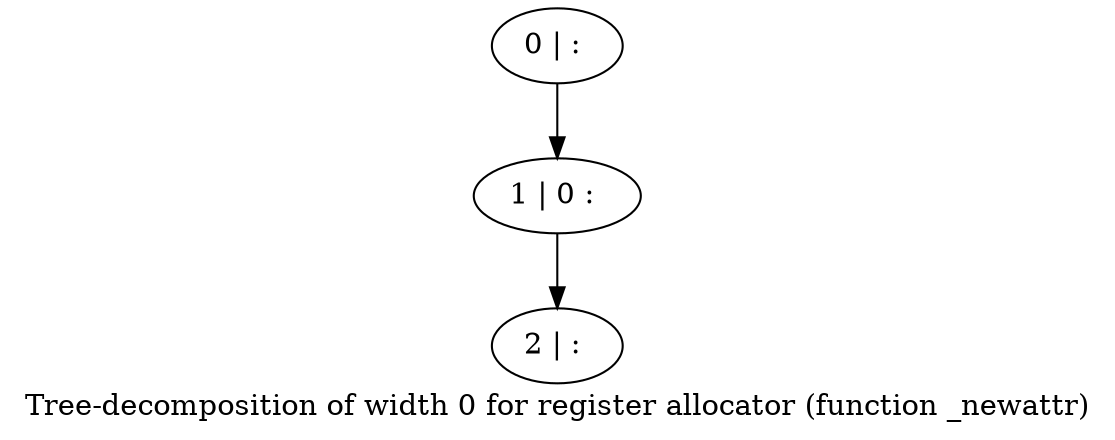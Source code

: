 digraph G {
graph [label="Tree-decomposition of width 0 for register allocator (function _newattr)"]
0[label="0 | : "];
1[label="1 | 0 : "];
2[label="2 | : "];
0->1 ;
1->2 ;
}
